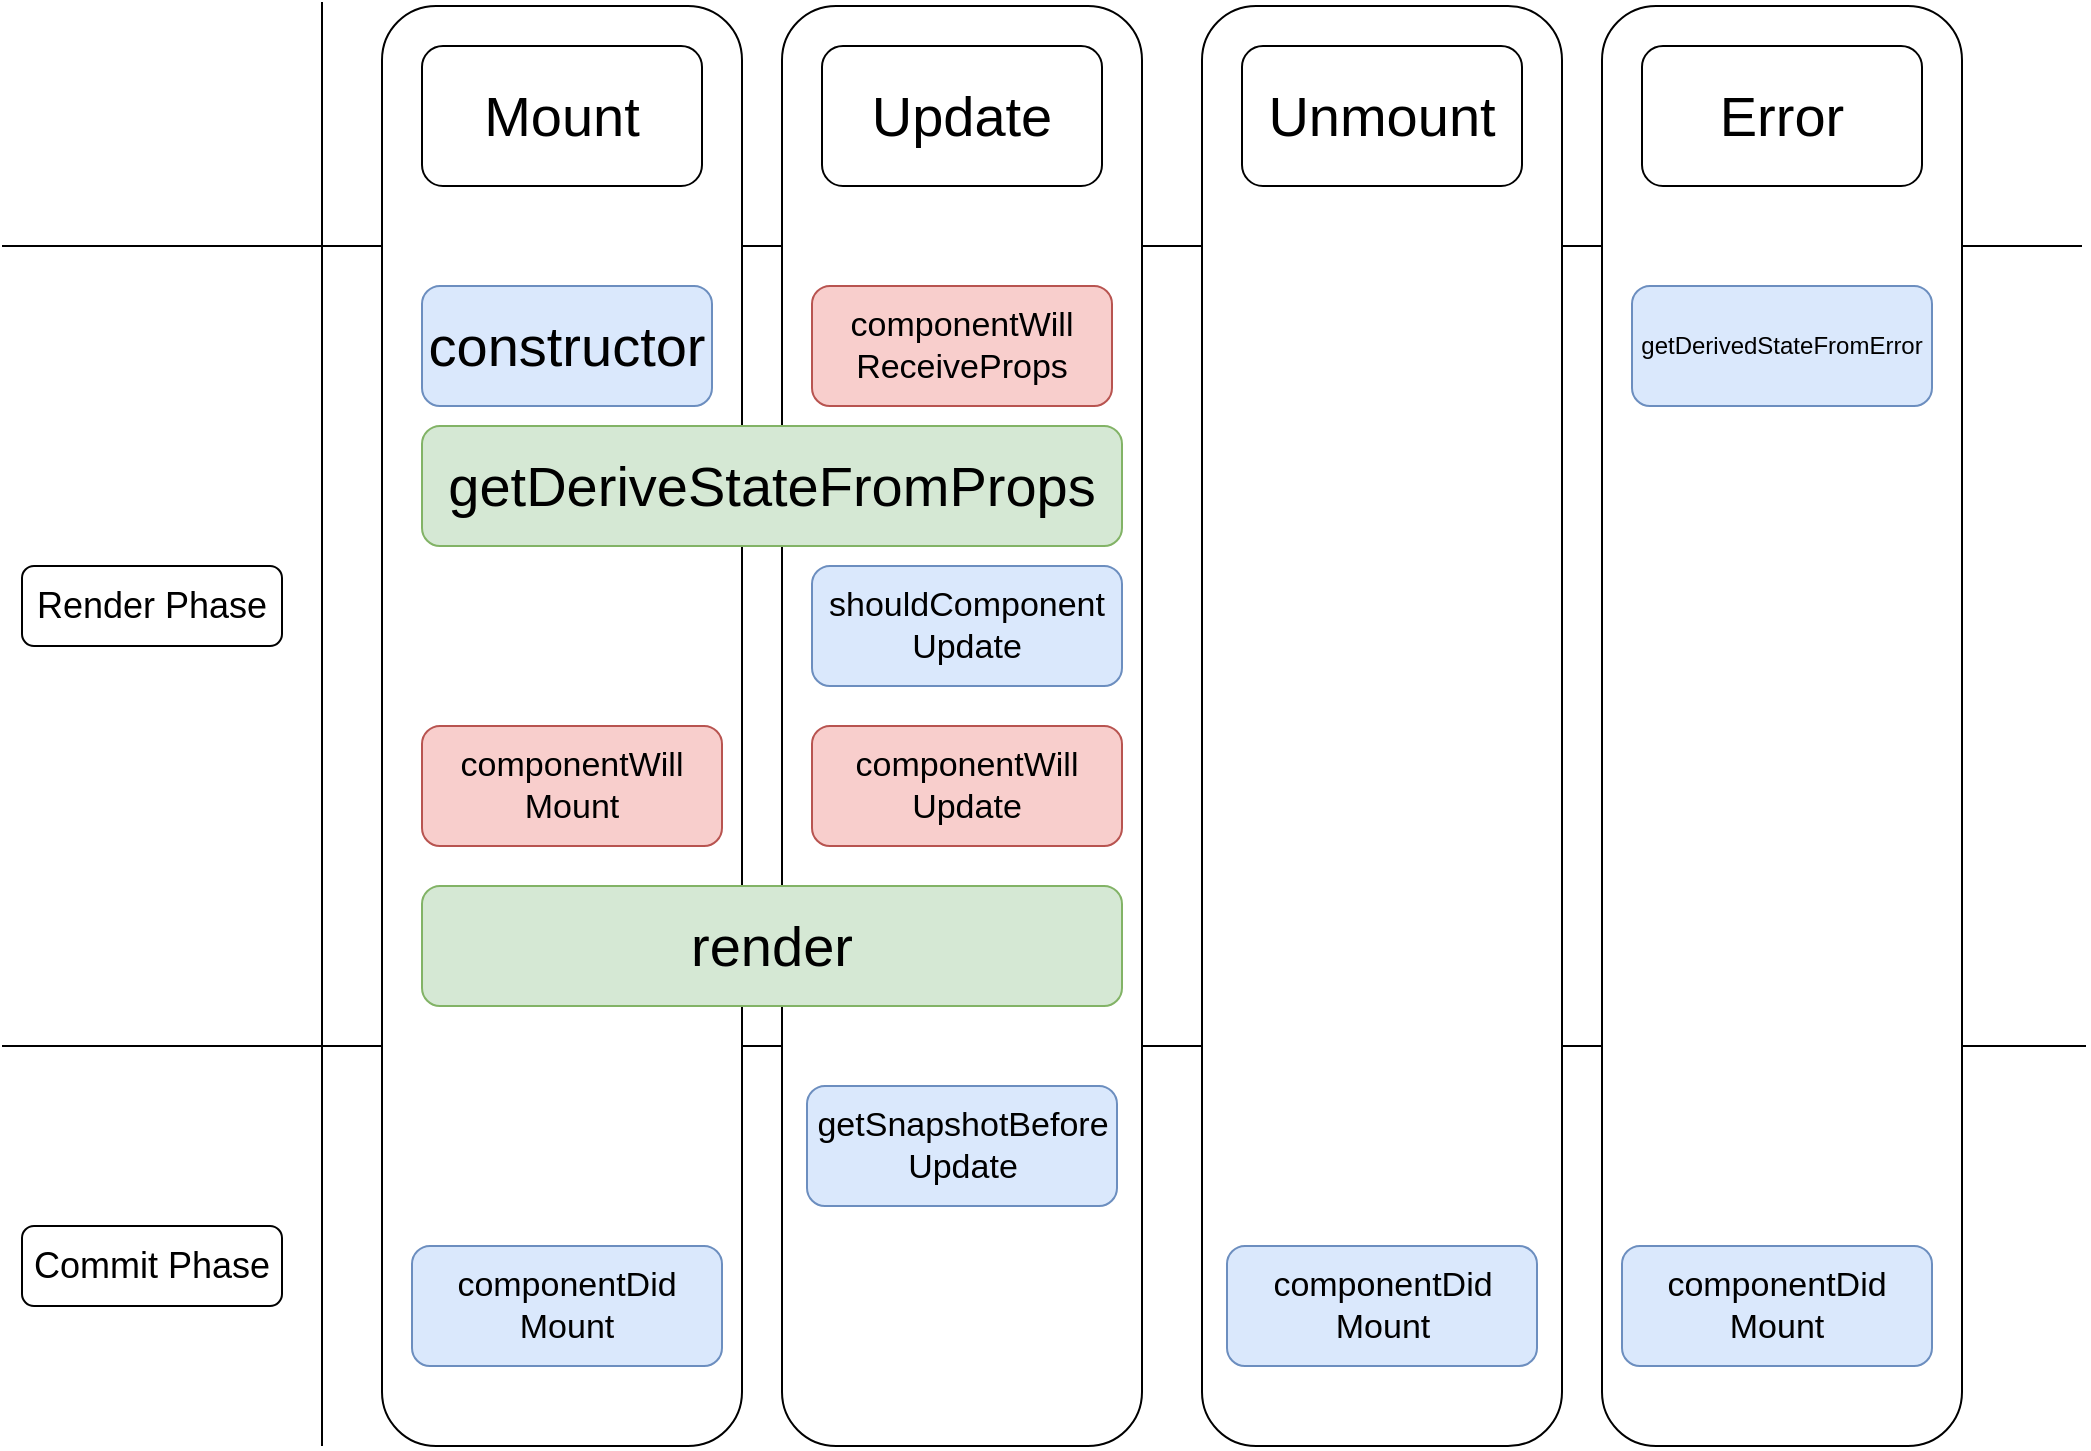 <mxfile version="14.4.2" type="github">
  <diagram id="og85YZZiC0CWe7mM9z_K" name="Page-1">
    <mxGraphModel dx="1503" dy="1185" grid="1" gridSize="10" guides="1" tooltips="1" connect="1" arrows="1" fold="1" page="1" pageScale="1" pageWidth="850" pageHeight="1100" math="0" shadow="0">
      <root>
        <mxCell id="0" />
        <mxCell id="1" parent="0" />
        <mxCell id="t9xVzTfUzft2zpDUL9A9-27" value="" style="endArrow=none;html=1;" edge="1" parent="1">
          <mxGeometry width="50" height="50" relative="1" as="geometry">
            <mxPoint x="-40" y="240" as="sourcePoint" />
            <mxPoint x="1000" y="240" as="targetPoint" />
          </mxGeometry>
        </mxCell>
        <mxCell id="t9xVzTfUzft2zpDUL9A9-28" value="" style="endArrow=none;html=1;" edge="1" parent="1">
          <mxGeometry width="50" height="50" relative="1" as="geometry">
            <mxPoint x="120" y="840" as="sourcePoint" />
            <mxPoint x="120" y="118" as="targetPoint" />
          </mxGeometry>
        </mxCell>
        <mxCell id="t9xVzTfUzft2zpDUL9A9-29" value="" style="endArrow=none;html=1;" edge="1" parent="1">
          <mxGeometry width="50" height="50" relative="1" as="geometry">
            <mxPoint x="-40" y="640" as="sourcePoint" />
            <mxPoint x="1002" y="640" as="targetPoint" />
          </mxGeometry>
        </mxCell>
        <mxCell id="t9xVzTfUzft2zpDUL9A9-31" value="&lt;font style=&quot;font-size: 18px&quot;&gt;Render Phase&lt;/font&gt;" style="rounded=1;whiteSpace=wrap;html=1;" vertex="1" parent="1">
          <mxGeometry x="-30" y="400" width="130" height="40" as="geometry" />
        </mxCell>
        <mxCell id="t9xVzTfUzft2zpDUL9A9-32" value="&lt;font style=&quot;font-size: 18px&quot;&gt;Commit Phase&lt;/font&gt;" style="rounded=1;whiteSpace=wrap;html=1;" vertex="1" parent="1">
          <mxGeometry x="-30" y="730" width="130" height="40" as="geometry" />
        </mxCell>
        <mxCell id="t9xVzTfUzft2zpDUL9A9-33" value="" style="rounded=1;whiteSpace=wrap;html=1;glass=0;" vertex="1" parent="1">
          <mxGeometry x="150" y="120" width="180" height="720" as="geometry" />
        </mxCell>
        <mxCell id="t9xVzTfUzft2zpDUL9A9-34" value="&lt;font style=&quot;font-size: 28px&quot;&gt;Mount&lt;/font&gt;" style="rounded=1;whiteSpace=wrap;html=1;glass=0;" vertex="1" parent="1">
          <mxGeometry x="170" y="140" width="140" height="70" as="geometry" />
        </mxCell>
        <mxCell id="t9xVzTfUzft2zpDUL9A9-35" value="&lt;font style=&quot;font-size: 28px&quot;&gt;constructor&lt;/font&gt;" style="rounded=1;whiteSpace=wrap;html=1;glass=0;fillColor=#dae8fc;strokeColor=#6c8ebf;" vertex="1" parent="1">
          <mxGeometry x="170" y="260" width="145" height="60" as="geometry" />
        </mxCell>
        <mxCell id="t9xVzTfUzft2zpDUL9A9-36" value="" style="rounded=1;whiteSpace=wrap;html=1;glass=0;" vertex="1" parent="1">
          <mxGeometry x="350" y="120" width="180" height="720" as="geometry" />
        </mxCell>
        <mxCell id="t9xVzTfUzft2zpDUL9A9-37" value="&lt;font style=&quot;font-size: 28px&quot;&gt;Update&lt;/font&gt;" style="rounded=1;whiteSpace=wrap;html=1;glass=0;" vertex="1" parent="1">
          <mxGeometry x="370" y="140" width="140" height="70" as="geometry" />
        </mxCell>
        <mxCell id="t9xVzTfUzft2zpDUL9A9-38" value="&lt;font style=&quot;font-size: 17px&quot;&gt;componentWill&lt;br&gt;ReceiveProps&lt;/font&gt;" style="rounded=1;whiteSpace=wrap;html=1;glass=0;fillColor=#f8cecc;strokeColor=#b85450;" vertex="1" parent="1">
          <mxGeometry x="365" y="260" width="150" height="60" as="geometry" />
        </mxCell>
        <mxCell id="t9xVzTfUzft2zpDUL9A9-39" value="" style="rounded=1;whiteSpace=wrap;html=1;glass=0;" vertex="1" parent="1">
          <mxGeometry x="560" y="120" width="180" height="720" as="geometry" />
        </mxCell>
        <mxCell id="t9xVzTfUzft2zpDUL9A9-40" value="&lt;font style=&quot;font-size: 28px&quot;&gt;Unmount&lt;/font&gt;" style="rounded=1;whiteSpace=wrap;html=1;glass=0;" vertex="1" parent="1">
          <mxGeometry x="580" y="140" width="140" height="70" as="geometry" />
        </mxCell>
        <mxCell id="t9xVzTfUzft2zpDUL9A9-42" value="" style="rounded=1;whiteSpace=wrap;html=1;glass=0;" vertex="1" parent="1">
          <mxGeometry x="760" y="120" width="180" height="720" as="geometry" />
        </mxCell>
        <mxCell id="t9xVzTfUzft2zpDUL9A9-43" value="&lt;font style=&quot;font-size: 28px&quot;&gt;Error&lt;/font&gt;" style="rounded=1;whiteSpace=wrap;html=1;glass=0;" vertex="1" parent="1">
          <mxGeometry x="780" y="140" width="140" height="70" as="geometry" />
        </mxCell>
        <mxCell id="t9xVzTfUzft2zpDUL9A9-44" value="&lt;font style=&quot;font-size: 12px&quot;&gt;getDerivedStateFromError&lt;/font&gt;" style="rounded=1;whiteSpace=wrap;html=1;glass=0;fillColor=#dae8fc;strokeColor=#6c8ebf;" vertex="1" parent="1">
          <mxGeometry x="775" y="260" width="150" height="60" as="geometry" />
        </mxCell>
        <mxCell id="t9xVzTfUzft2zpDUL9A9-45" value="&lt;font style=&quot;font-size: 28px&quot;&gt;getDeriveStateFromProps&lt;/font&gt;" style="rounded=1;whiteSpace=wrap;html=1;glass=0;fillColor=#d5e8d4;strokeColor=#82b366;" vertex="1" parent="1">
          <mxGeometry x="170" y="330" width="350" height="60" as="geometry" />
        </mxCell>
        <mxCell id="t9xVzTfUzft2zpDUL9A9-47" value="&lt;font style=&quot;font-size: 17px&quot;&gt;shouldComponent&lt;br&gt;Update&lt;/font&gt;" style="rounded=1;whiteSpace=wrap;html=1;glass=0;fillColor=#dae8fc;strokeColor=#6c8ebf;" vertex="1" parent="1">
          <mxGeometry x="365" y="400" width="155" height="60" as="geometry" />
        </mxCell>
        <mxCell id="t9xVzTfUzft2zpDUL9A9-50" value="&lt;font style=&quot;font-size: 17px&quot;&gt;componentWill&lt;br&gt;Mount&lt;/font&gt;" style="rounded=1;whiteSpace=wrap;html=1;glass=0;fillColor=#f8cecc;strokeColor=#b85450;" vertex="1" parent="1">
          <mxGeometry x="170" y="480" width="150" height="60" as="geometry" />
        </mxCell>
        <mxCell id="t9xVzTfUzft2zpDUL9A9-51" value="&lt;font style=&quot;font-size: 17px&quot;&gt;componentWill&lt;br&gt;Update&lt;br&gt;&lt;/font&gt;" style="rounded=1;whiteSpace=wrap;html=1;glass=0;fillColor=#f8cecc;strokeColor=#b85450;" vertex="1" parent="1">
          <mxGeometry x="365" y="480" width="155" height="60" as="geometry" />
        </mxCell>
        <mxCell id="t9xVzTfUzft2zpDUL9A9-52" value="&lt;span style=&quot;font-size: 28px&quot;&gt;render&lt;/span&gt;" style="rounded=1;whiteSpace=wrap;html=1;glass=0;fillColor=#d5e8d4;strokeColor=#82b366;" vertex="1" parent="1">
          <mxGeometry x="170" y="560" width="350" height="60" as="geometry" />
        </mxCell>
        <mxCell id="t9xVzTfUzft2zpDUL9A9-54" value="&lt;span style=&quot;font-size: 17px&quot;&gt;getSnapshotBefore&lt;br&gt;Update&lt;br&gt;&lt;/span&gt;" style="rounded=1;whiteSpace=wrap;html=1;glass=0;fillColor=#dae8fc;strokeColor=#6c8ebf;" vertex="1" parent="1">
          <mxGeometry x="362.5" y="660" width="155" height="60" as="geometry" />
        </mxCell>
        <mxCell id="t9xVzTfUzft2zpDUL9A9-55" value="&lt;span style=&quot;font-size: 17px&quot;&gt;componentDid&lt;br&gt;Mount&lt;br&gt;&lt;/span&gt;" style="rounded=1;whiteSpace=wrap;html=1;glass=0;fillColor=#dae8fc;strokeColor=#6c8ebf;" vertex="1" parent="1">
          <mxGeometry x="165" y="740" width="155" height="60" as="geometry" />
        </mxCell>
        <mxCell id="t9xVzTfUzft2zpDUL9A9-56" value="&lt;span style=&quot;font-size: 17px&quot;&gt;componentDid&lt;br&gt;Mount&lt;br&gt;&lt;/span&gt;" style="rounded=1;whiteSpace=wrap;html=1;glass=0;fillColor=#dae8fc;strokeColor=#6c8ebf;" vertex="1" parent="1">
          <mxGeometry x="572.5" y="740" width="155" height="60" as="geometry" />
        </mxCell>
        <mxCell id="t9xVzTfUzft2zpDUL9A9-57" value="&lt;span style=&quot;font-size: 17px&quot;&gt;componentDid&lt;br&gt;Mount&lt;br&gt;&lt;/span&gt;" style="rounded=1;whiteSpace=wrap;html=1;glass=0;fillColor=#dae8fc;strokeColor=#6c8ebf;" vertex="1" parent="1">
          <mxGeometry x="770" y="740" width="155" height="60" as="geometry" />
        </mxCell>
      </root>
    </mxGraphModel>
  </diagram>
</mxfile>

